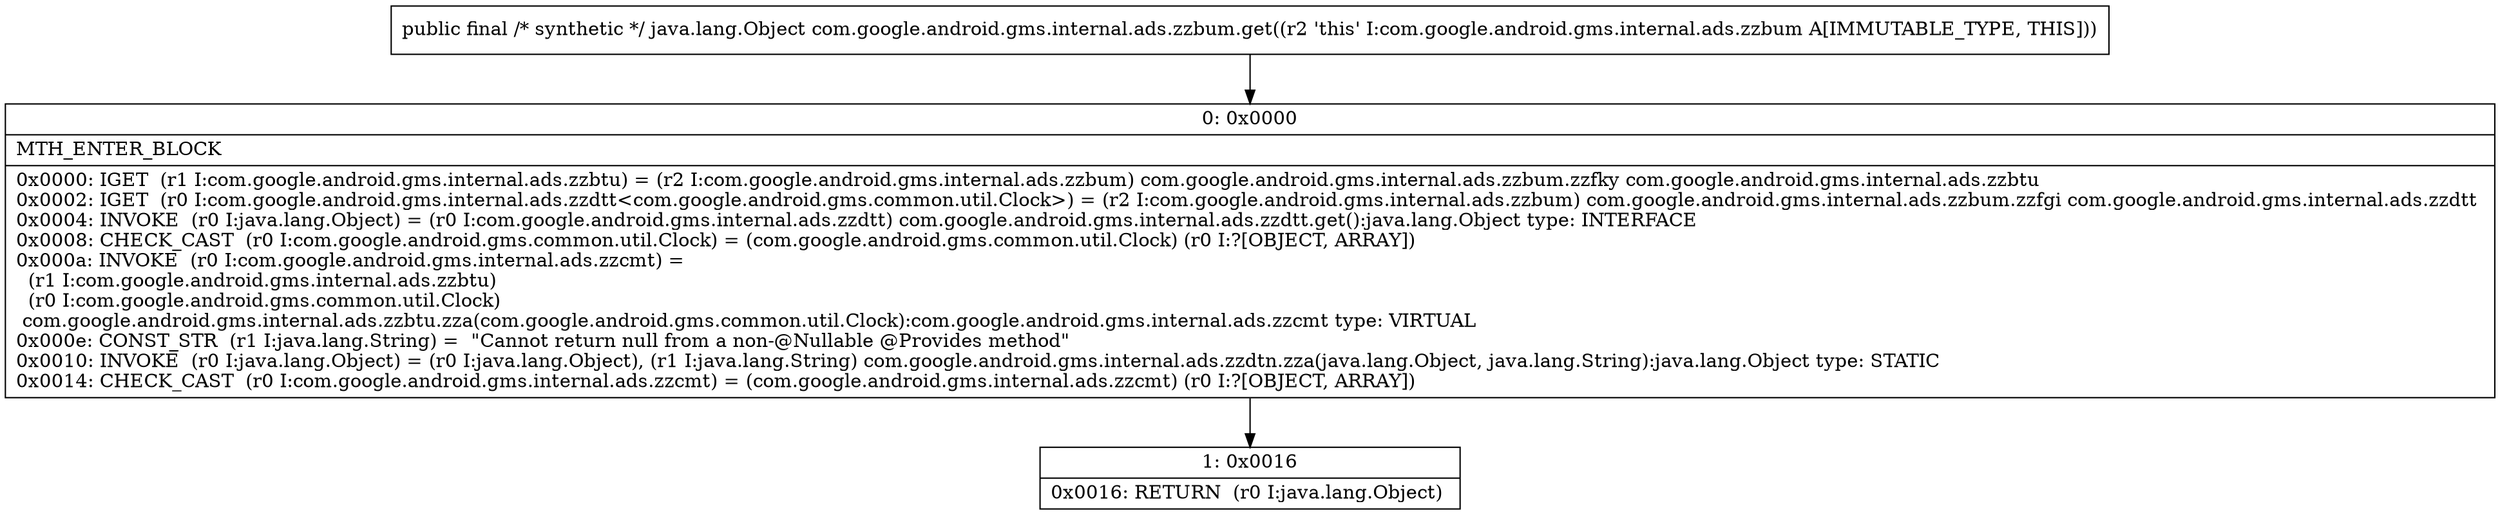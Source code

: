 digraph "CFG forcom.google.android.gms.internal.ads.zzbum.get()Ljava\/lang\/Object;" {
Node_0 [shape=record,label="{0\:\ 0x0000|MTH_ENTER_BLOCK\l|0x0000: IGET  (r1 I:com.google.android.gms.internal.ads.zzbtu) = (r2 I:com.google.android.gms.internal.ads.zzbum) com.google.android.gms.internal.ads.zzbum.zzfky com.google.android.gms.internal.ads.zzbtu \l0x0002: IGET  (r0 I:com.google.android.gms.internal.ads.zzdtt\<com.google.android.gms.common.util.Clock\>) = (r2 I:com.google.android.gms.internal.ads.zzbum) com.google.android.gms.internal.ads.zzbum.zzfgi com.google.android.gms.internal.ads.zzdtt \l0x0004: INVOKE  (r0 I:java.lang.Object) = (r0 I:com.google.android.gms.internal.ads.zzdtt) com.google.android.gms.internal.ads.zzdtt.get():java.lang.Object type: INTERFACE \l0x0008: CHECK_CAST  (r0 I:com.google.android.gms.common.util.Clock) = (com.google.android.gms.common.util.Clock) (r0 I:?[OBJECT, ARRAY]) \l0x000a: INVOKE  (r0 I:com.google.android.gms.internal.ads.zzcmt) = \l  (r1 I:com.google.android.gms.internal.ads.zzbtu)\l  (r0 I:com.google.android.gms.common.util.Clock)\l com.google.android.gms.internal.ads.zzbtu.zza(com.google.android.gms.common.util.Clock):com.google.android.gms.internal.ads.zzcmt type: VIRTUAL \l0x000e: CONST_STR  (r1 I:java.lang.String) =  \"Cannot return null from a non\-@Nullable @Provides method\" \l0x0010: INVOKE  (r0 I:java.lang.Object) = (r0 I:java.lang.Object), (r1 I:java.lang.String) com.google.android.gms.internal.ads.zzdtn.zza(java.lang.Object, java.lang.String):java.lang.Object type: STATIC \l0x0014: CHECK_CAST  (r0 I:com.google.android.gms.internal.ads.zzcmt) = (com.google.android.gms.internal.ads.zzcmt) (r0 I:?[OBJECT, ARRAY]) \l}"];
Node_1 [shape=record,label="{1\:\ 0x0016|0x0016: RETURN  (r0 I:java.lang.Object) \l}"];
MethodNode[shape=record,label="{public final \/* synthetic *\/ java.lang.Object com.google.android.gms.internal.ads.zzbum.get((r2 'this' I:com.google.android.gms.internal.ads.zzbum A[IMMUTABLE_TYPE, THIS])) }"];
MethodNode -> Node_0;
Node_0 -> Node_1;
}

